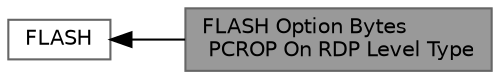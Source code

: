 digraph "FLASH Option Bytes PCROP On RDP Level Type"
{
 // LATEX_PDF_SIZE
  bgcolor="transparent";
  edge [fontname=Helvetica,fontsize=10,labelfontname=Helvetica,labelfontsize=10];
  node [fontname=Helvetica,fontsize=10,shape=box,height=0.2,width=0.4];
  rankdir=LR;
  Node2 [id="Node000002",label="FLASH",height=0.2,width=0.4,color="grey40", fillcolor="white", style="filled",URL="$group___f_l_a_s_h.html",tooltip="FLASH HAL module driver"];
  Node1 [id="Node000001",label="FLASH Option Bytes\l PCROP On RDP Level Type",height=0.2,width=0.4,color="gray40", fillcolor="grey60", style="filled", fontcolor="black",tooltip=" "];
  Node2->Node1 [shape=plaintext, dir="back", style="solid"];
}
